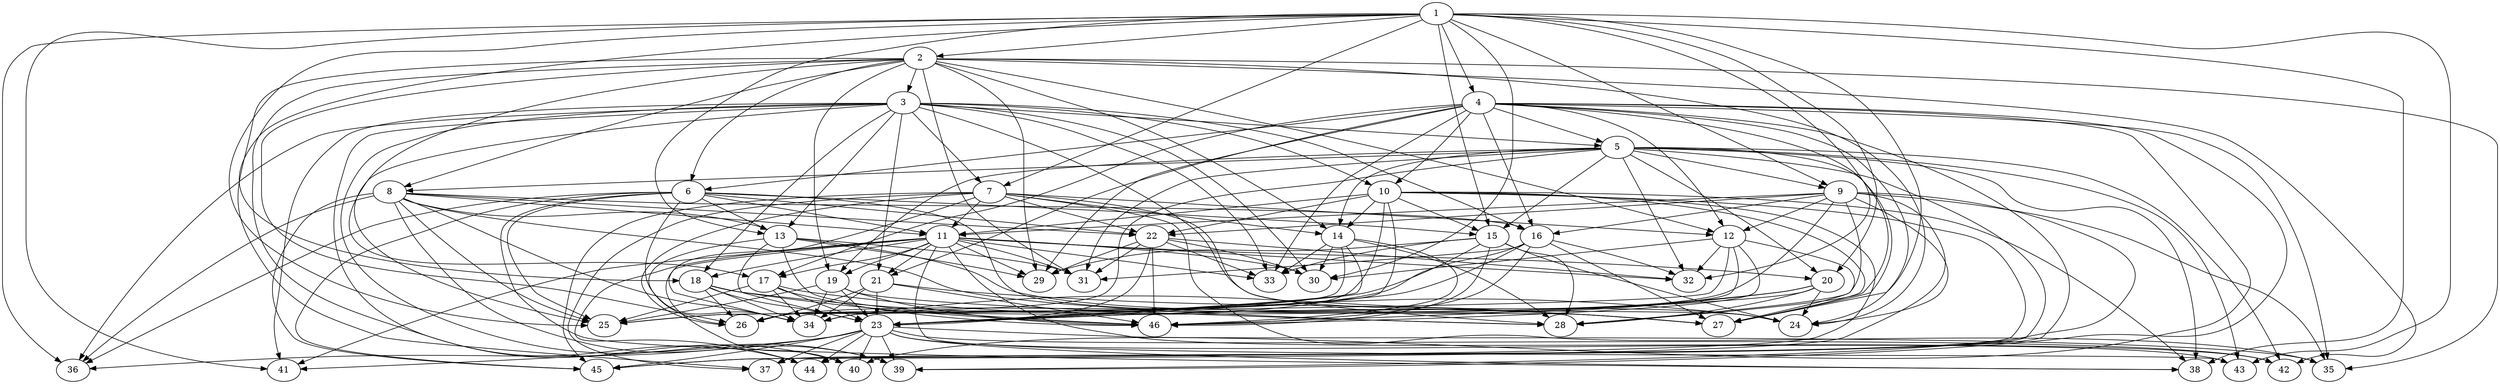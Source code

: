 digraph G {
1 [label="1"];
2 [label="2"];
3 [label="3"];
4 [label="4"];
5 [label="5"];
6 [label="6"];
7 [label="7"];
8 [label="8"];
9 [label="9"];
10 [label="10"];
11 [label="11"];
12 [label="12"];
13 [label="13"];
14 [label="14"];
15 [label="15"];
16 [label="16"];
17 [label="17"];
18 [label="18"];
19 [label="19"];
20 [label="20"];
21 [label="21"];
22 [label="22"];
23 [label="23"];
24 [label="24"];
25 [label="25"];
26 [label="26"];
27 [label="27"];
28 [label="28"];
29 [label="29"];
30 [label="30"];
31 [label="31"];
32 [label="32"];
33 [label="33"];
34 [label="34"];
35 [label="35"];
36 [label="36"];
37 [label="37"];
38 [label="38"];
39 [label="39"];
40 [label="40"];
41 [label="41"];
42 [label="42"];
43 [label="43"];
44 [label="44"];
45 [label="45"];
46 [label="46"];
1 -> 2;
1 -> 4;
1 -> 7;
1 -> 9;
1 -> 13;
1 -> 15;
1 -> 18;
1 -> 20;
1 -> 25;
1 -> 27;
1 -> 30;
1 -> 32;
1 -> 36;
1 -> 38;
1 -> 41;
1 -> 43;
2 -> 3;
2 -> 6;
2 -> 8;
2 -> 12;
2 -> 14;
2 -> 17;
2 -> 19;
2 -> 24;
2 -> 26;
2 -> 29;
2 -> 31;
2 -> 35;
2 -> 37;
2 -> 40;
2 -> 42;
3 -> 5;
3 -> 7;
3 -> 10;
3 -> 13;
3 -> 16;
3 -> 18;
3 -> 21;
3 -> 25;
3 -> 28;
3 -> 30;
3 -> 33;
3 -> 36;
3 -> 39;
3 -> 41;
3 -> 44;
4 -> 5;
4 -> 6;
4 -> 10;
4 -> 12;
4 -> 16;
4 -> 17;
4 -> 21;
4 -> 24;
4 -> 28;
4 -> 29;
4 -> 33;
4 -> 35;
4 -> 39;
4 -> 40;
4 -> 44;
5 -> 8;
5 -> 9;
5 -> 14;
5 -> 15;
5 -> 19;
5 -> 20;
5 -> 26;
5 -> 27;
5 -> 31;
5 -> 32;
5 -> 37;
5 -> 38;
5 -> 42;
5 -> 43;
6 -> 11;
6 -> 13;
6 -> 15;
6 -> 22;
6 -> 25;
6 -> 27;
6 -> 34;
6 -> 36;
6 -> 38;
6 -> 45;
7 -> 11;
7 -> 12;
7 -> 14;
7 -> 22;
7 -> 24;
7 -> 26;
7 -> 34;
7 -> 35;
7 -> 37;
7 -> 45;
8 -> 11;
8 -> 13;
8 -> 16;
8 -> 22;
8 -> 25;
8 -> 28;
8 -> 34;
8 -> 36;
8 -> 39;
8 -> 45;
9 -> 11;
9 -> 12;
9 -> 16;
9 -> 22;
9 -> 24;
9 -> 28;
9 -> 34;
9 -> 35;
9 -> 39;
9 -> 45;
10 -> 11;
10 -> 14;
10 -> 15;
10 -> 22;
10 -> 26;
10 -> 27;
10 -> 34;
10 -> 37;
10 -> 38;
10 -> 45;
11 -> 17;
11 -> 18;
11 -> 19;
11 -> 20;
11 -> 21;
11 -> 29;
11 -> 30;
11 -> 31;
11 -> 32;
11 -> 33;
11 -> 40;
11 -> 41;
11 -> 42;
11 -> 43;
11 -> 44;
12 -> 23;
12 -> 25;
12 -> 27;
12 -> 30;
12 -> 32;
12 -> 46;
13 -> 23;
13 -> 24;
13 -> 26;
13 -> 29;
13 -> 31;
13 -> 46;
14 -> 23;
14 -> 25;
14 -> 28;
14 -> 30;
14 -> 33;
14 -> 46;
15 -> 23;
15 -> 24;
15 -> 28;
15 -> 29;
15 -> 33;
15 -> 46;
16 -> 23;
16 -> 26;
16 -> 27;
16 -> 31;
16 -> 32;
16 -> 46;
17 -> 23;
17 -> 25;
17 -> 27;
17 -> 34;
17 -> 46;
18 -> 23;
18 -> 24;
18 -> 26;
18 -> 34;
18 -> 46;
19 -> 23;
19 -> 25;
19 -> 28;
19 -> 34;
19 -> 46;
20 -> 23;
20 -> 24;
20 -> 28;
20 -> 34;
20 -> 46;
21 -> 23;
21 -> 26;
21 -> 27;
21 -> 34;
21 -> 46;
22 -> 23;
22 -> 29;
22 -> 30;
22 -> 31;
22 -> 32;
22 -> 33;
22 -> 46;
23 -> 35;
23 -> 36;
23 -> 37;
23 -> 38;
23 -> 39;
23 -> 40;
23 -> 41;
23 -> 42;
23 -> 43;
23 -> 44;
23 -> 45;
}
